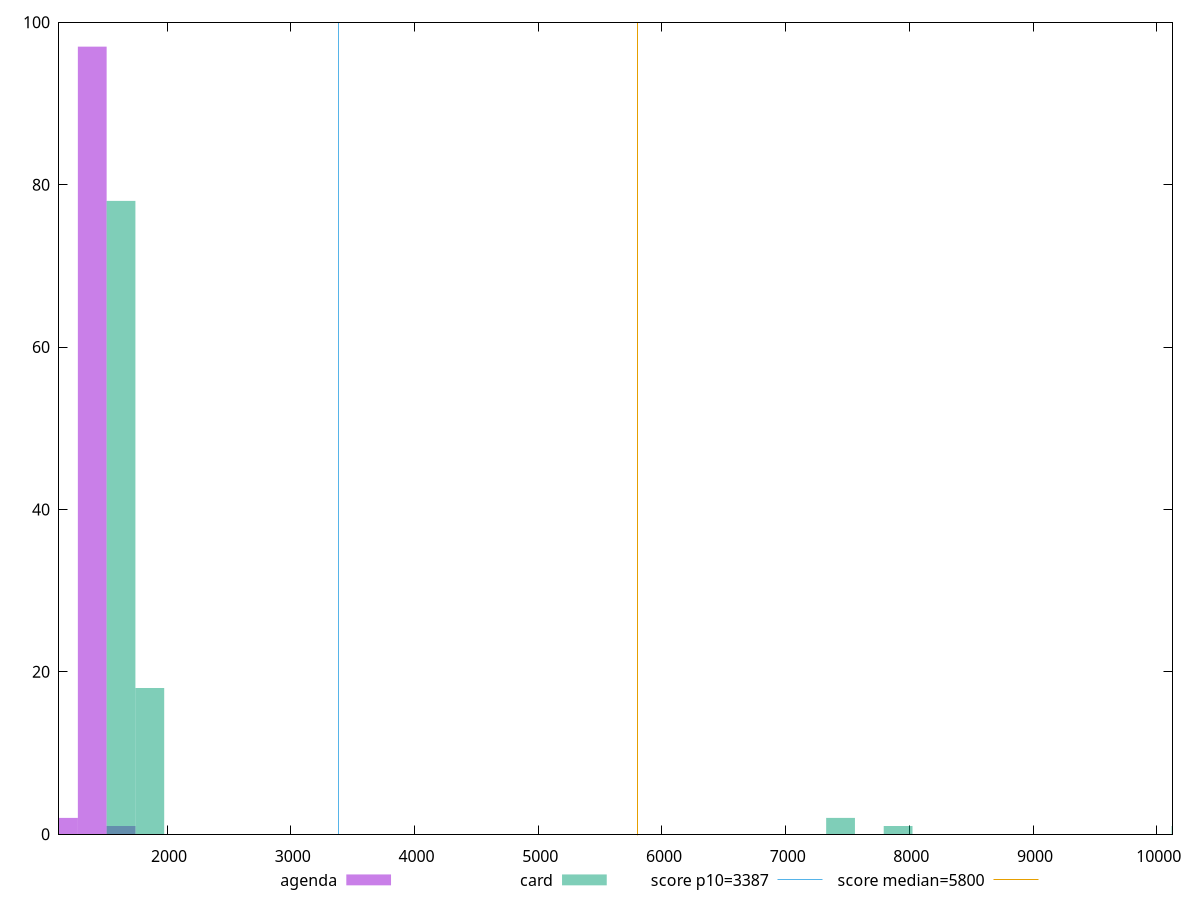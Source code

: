 reset

$agenda <<EOF
1395.716067042338 97
1163.0967225352815 2
1628.3354115493944 1
EOF

$card <<EOF
10235.251158310479 1
1628.3354115493944 78
1860.9547560564506 18
7443.819024225802 2
7909.057713239915 1
EOF

set key outside below
set boxwidth 232.61934450705633
set xrange [1127.04926036583:10126.765263741307]
set yrange [0:100]
set trange [0:100]
set style fill transparent solid 0.5 noborder

set parametric
set terminal svg size 640, 500 enhanced background rgb 'white'
set output "reports/report_00031_2021-02-24T23-18-18.084Z/speed-index/comparison/histogram/1_vs_2.svg"

plot $agenda title "agenda" with boxes, \
     $card title "card" with boxes, \
     3387,t title "score p10=3387", \
     5800,t title "score median=5800"

reset
